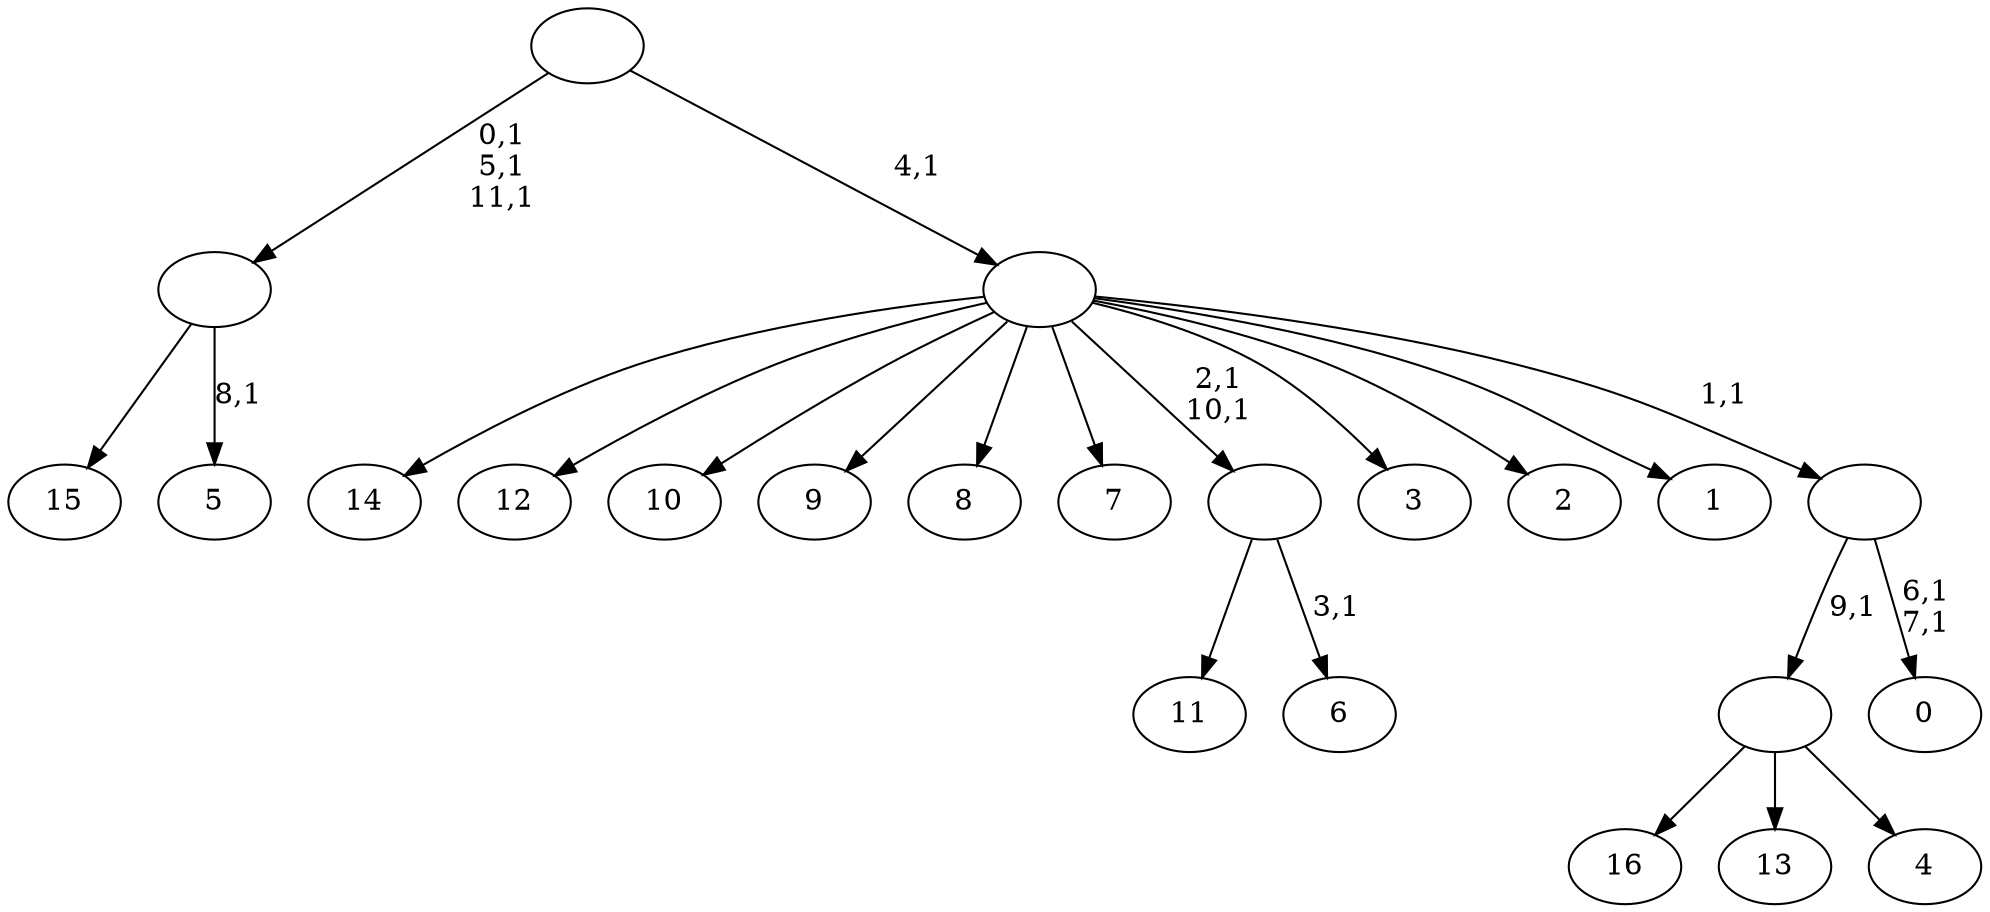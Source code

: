 digraph T {
	29 [label="16"]
	28 [label="15"]
	27 [label="14"]
	26 [label="13"]
	25 [label="12"]
	24 [label="11"]
	23 [label="10"]
	22 [label="9"]
	21 [label="8"]
	20 [label="7"]
	19 [label="6"]
	17 [label=""]
	15 [label="5"]
	13 [label=""]
	10 [label="4"]
	9 [label=""]
	8 [label="3"]
	7 [label="2"]
	6 [label="1"]
	5 [label="0"]
	2 [label=""]
	1 [label=""]
	0 [label=""]
	17 -> 19 [label="3,1"]
	17 -> 24 [label=""]
	13 -> 15 [label="8,1"]
	13 -> 28 [label=""]
	9 -> 29 [label=""]
	9 -> 26 [label=""]
	9 -> 10 [label=""]
	2 -> 5 [label="6,1\n7,1"]
	2 -> 9 [label="9,1"]
	1 -> 17 [label="2,1\n10,1"]
	1 -> 27 [label=""]
	1 -> 25 [label=""]
	1 -> 23 [label=""]
	1 -> 22 [label=""]
	1 -> 21 [label=""]
	1 -> 20 [label=""]
	1 -> 8 [label=""]
	1 -> 7 [label=""]
	1 -> 6 [label=""]
	1 -> 2 [label="1,1"]
	0 -> 13 [label="0,1\n5,1\n11,1"]
	0 -> 1 [label="4,1"]
}
